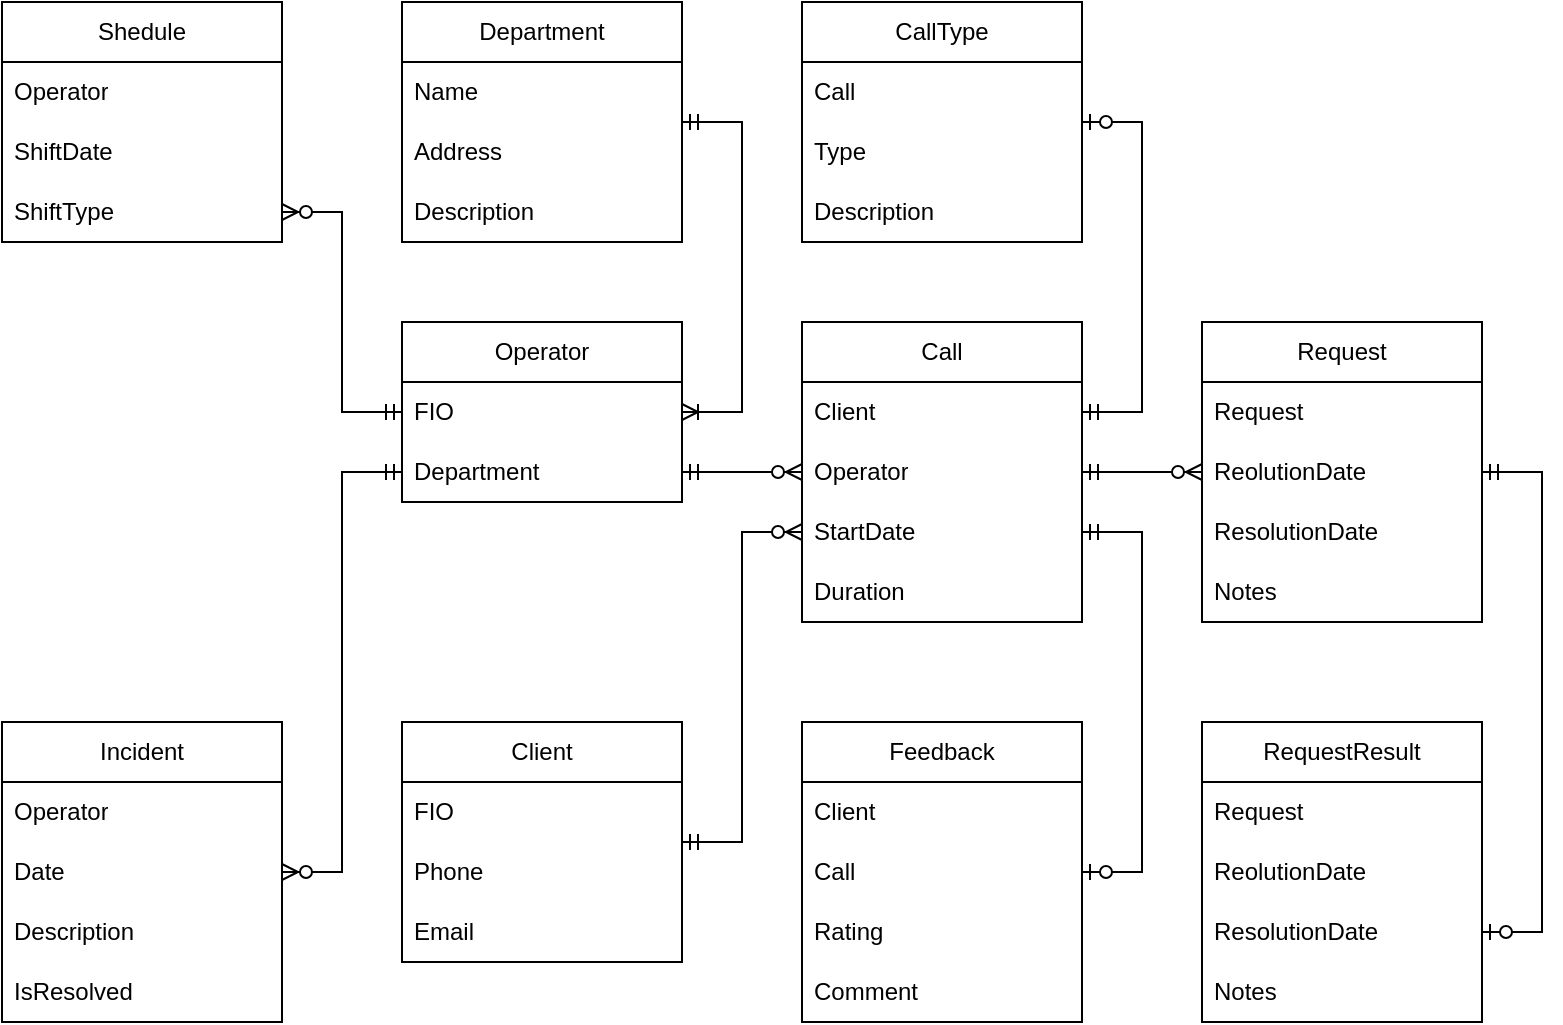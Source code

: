 <mxfile version="25.0.1">
  <diagram name="Страница — 1" id="3rqto_MG4qHBJneACggg">
    <mxGraphModel dx="2074" dy="321" grid="0" gridSize="10" guides="1" tooltips="1" connect="1" arrows="1" fold="1" page="0" pageScale="1" pageWidth="827" pageHeight="1169" math="0" shadow="0">
      <root>
        <mxCell id="0" />
        <mxCell id="1" parent="0" />
        <mxCell id="Hs36GyUGA4F-1gY2aN3R-1" value="Shedule" style="swimlane;fontStyle=0;childLayout=stackLayout;horizontal=1;startSize=30;horizontalStack=0;resizeParent=1;resizeParentMax=0;resizeLast=0;collapsible=1;marginBottom=0;whiteSpace=wrap;html=1;" vertex="1" parent="1">
          <mxGeometry x="-154" y="421" width="140" height="120" as="geometry" />
        </mxCell>
        <mxCell id="Hs36GyUGA4F-1gY2aN3R-2" value="Operator" style="text;strokeColor=none;fillColor=none;align=left;verticalAlign=middle;spacingLeft=4;spacingRight=4;overflow=hidden;points=[[0,0.5],[1,0.5]];portConstraint=eastwest;rotatable=0;whiteSpace=wrap;html=1;" vertex="1" parent="Hs36GyUGA4F-1gY2aN3R-1">
          <mxGeometry y="30" width="140" height="30" as="geometry" />
        </mxCell>
        <mxCell id="Hs36GyUGA4F-1gY2aN3R-3" value="ShiftDate" style="text;strokeColor=none;fillColor=none;align=left;verticalAlign=middle;spacingLeft=4;spacingRight=4;overflow=hidden;points=[[0,0.5],[1,0.5]];portConstraint=eastwest;rotatable=0;whiteSpace=wrap;html=1;" vertex="1" parent="Hs36GyUGA4F-1gY2aN3R-1">
          <mxGeometry y="60" width="140" height="30" as="geometry" />
        </mxCell>
        <mxCell id="Hs36GyUGA4F-1gY2aN3R-4" value="ShiftType" style="text;strokeColor=none;fillColor=none;align=left;verticalAlign=middle;spacingLeft=4;spacingRight=4;overflow=hidden;points=[[0,0.5],[1,0.5]];portConstraint=eastwest;rotatable=0;whiteSpace=wrap;html=1;" vertex="1" parent="Hs36GyUGA4F-1gY2aN3R-1">
          <mxGeometry y="90" width="140" height="30" as="geometry" />
        </mxCell>
        <mxCell id="Hs36GyUGA4F-1gY2aN3R-5" value="Incident" style="swimlane;fontStyle=0;childLayout=stackLayout;horizontal=1;startSize=30;horizontalStack=0;resizeParent=1;resizeParentMax=0;resizeLast=0;collapsible=1;marginBottom=0;whiteSpace=wrap;html=1;" vertex="1" parent="1">
          <mxGeometry x="-154" y="781" width="140" height="150" as="geometry" />
        </mxCell>
        <mxCell id="Hs36GyUGA4F-1gY2aN3R-6" value="Operator" style="text;strokeColor=none;fillColor=none;align=left;verticalAlign=middle;spacingLeft=4;spacingRight=4;overflow=hidden;points=[[0,0.5],[1,0.5]];portConstraint=eastwest;rotatable=0;whiteSpace=wrap;html=1;" vertex="1" parent="Hs36GyUGA4F-1gY2aN3R-5">
          <mxGeometry y="30" width="140" height="30" as="geometry" />
        </mxCell>
        <mxCell id="Hs36GyUGA4F-1gY2aN3R-7" value="Date" style="text;strokeColor=none;fillColor=none;align=left;verticalAlign=middle;spacingLeft=4;spacingRight=4;overflow=hidden;points=[[0,0.5],[1,0.5]];portConstraint=eastwest;rotatable=0;whiteSpace=wrap;html=1;" vertex="1" parent="Hs36GyUGA4F-1gY2aN3R-5">
          <mxGeometry y="60" width="140" height="30" as="geometry" />
        </mxCell>
        <mxCell id="Hs36GyUGA4F-1gY2aN3R-8" value="Description" style="text;strokeColor=none;fillColor=none;align=left;verticalAlign=middle;spacingLeft=4;spacingRight=4;overflow=hidden;points=[[0,0.5],[1,0.5]];portConstraint=eastwest;rotatable=0;whiteSpace=wrap;html=1;" vertex="1" parent="Hs36GyUGA4F-1gY2aN3R-5">
          <mxGeometry y="90" width="140" height="30" as="geometry" />
        </mxCell>
        <mxCell id="Hs36GyUGA4F-1gY2aN3R-9" value="IsResolved" style="text;strokeColor=none;fillColor=none;align=left;verticalAlign=middle;spacingLeft=4;spacingRight=4;overflow=hidden;points=[[0,0.5],[1,0.5]];portConstraint=eastwest;rotatable=0;whiteSpace=wrap;html=1;" vertex="1" parent="Hs36GyUGA4F-1gY2aN3R-5">
          <mxGeometry y="120" width="140" height="30" as="geometry" />
        </mxCell>
        <mxCell id="Hs36GyUGA4F-1gY2aN3R-10" value="Department" style="swimlane;fontStyle=0;childLayout=stackLayout;horizontal=1;startSize=30;horizontalStack=0;resizeParent=1;resizeParentMax=0;resizeLast=0;collapsible=1;marginBottom=0;whiteSpace=wrap;html=1;" vertex="1" parent="1">
          <mxGeometry x="46" y="421" width="140" height="120" as="geometry" />
        </mxCell>
        <mxCell id="Hs36GyUGA4F-1gY2aN3R-11" value="Name" style="text;strokeColor=none;fillColor=none;align=left;verticalAlign=middle;spacingLeft=4;spacingRight=4;overflow=hidden;points=[[0,0.5],[1,0.5]];portConstraint=eastwest;rotatable=0;whiteSpace=wrap;html=1;" vertex="1" parent="Hs36GyUGA4F-1gY2aN3R-10">
          <mxGeometry y="30" width="140" height="30" as="geometry" />
        </mxCell>
        <mxCell id="Hs36GyUGA4F-1gY2aN3R-12" value="Address" style="text;strokeColor=none;fillColor=none;align=left;verticalAlign=middle;spacingLeft=4;spacingRight=4;overflow=hidden;points=[[0,0.5],[1,0.5]];portConstraint=eastwest;rotatable=0;whiteSpace=wrap;html=1;" vertex="1" parent="Hs36GyUGA4F-1gY2aN3R-10">
          <mxGeometry y="60" width="140" height="30" as="geometry" />
        </mxCell>
        <mxCell id="Hs36GyUGA4F-1gY2aN3R-13" value="Description" style="text;strokeColor=none;fillColor=none;align=left;verticalAlign=middle;spacingLeft=4;spacingRight=4;overflow=hidden;points=[[0,0.5],[1,0.5]];portConstraint=eastwest;rotatable=0;whiteSpace=wrap;html=1;" vertex="1" parent="Hs36GyUGA4F-1gY2aN3R-10">
          <mxGeometry y="90" width="140" height="30" as="geometry" />
        </mxCell>
        <mxCell id="Hs36GyUGA4F-1gY2aN3R-14" value="Operator" style="swimlane;fontStyle=0;childLayout=stackLayout;horizontal=1;startSize=30;horizontalStack=0;resizeParent=1;resizeParentMax=0;resizeLast=0;collapsible=1;marginBottom=0;whiteSpace=wrap;html=1;" vertex="1" parent="1">
          <mxGeometry x="46" y="581" width="140" height="90" as="geometry" />
        </mxCell>
        <mxCell id="Hs36GyUGA4F-1gY2aN3R-15" value="FIO" style="text;strokeColor=none;fillColor=none;align=left;verticalAlign=middle;spacingLeft=4;spacingRight=4;overflow=hidden;points=[[0,0.5],[1,0.5]];portConstraint=eastwest;rotatable=0;whiteSpace=wrap;html=1;" vertex="1" parent="Hs36GyUGA4F-1gY2aN3R-14">
          <mxGeometry y="30" width="140" height="30" as="geometry" />
        </mxCell>
        <mxCell id="Hs36GyUGA4F-1gY2aN3R-16" value="Department" style="text;strokeColor=none;fillColor=none;align=left;verticalAlign=middle;spacingLeft=4;spacingRight=4;overflow=hidden;points=[[0,0.5],[1,0.5]];portConstraint=eastwest;rotatable=0;whiteSpace=wrap;html=1;" vertex="1" parent="Hs36GyUGA4F-1gY2aN3R-14">
          <mxGeometry y="60" width="140" height="30" as="geometry" />
        </mxCell>
        <mxCell id="Hs36GyUGA4F-1gY2aN3R-17" value="Call" style="swimlane;fontStyle=0;childLayout=stackLayout;horizontal=1;startSize=30;horizontalStack=0;resizeParent=1;resizeParentMax=0;resizeLast=0;collapsible=1;marginBottom=0;whiteSpace=wrap;html=1;" vertex="1" parent="1">
          <mxGeometry x="246" y="581" width="140" height="150" as="geometry" />
        </mxCell>
        <mxCell id="Hs36GyUGA4F-1gY2aN3R-18" value="Client" style="text;strokeColor=none;fillColor=none;align=left;verticalAlign=middle;spacingLeft=4;spacingRight=4;overflow=hidden;points=[[0,0.5],[1,0.5]];portConstraint=eastwest;rotatable=0;whiteSpace=wrap;html=1;" vertex="1" parent="Hs36GyUGA4F-1gY2aN3R-17">
          <mxGeometry y="30" width="140" height="30" as="geometry" />
        </mxCell>
        <mxCell id="Hs36GyUGA4F-1gY2aN3R-19" value="Operator" style="text;strokeColor=none;fillColor=none;align=left;verticalAlign=middle;spacingLeft=4;spacingRight=4;overflow=hidden;points=[[0,0.5],[1,0.5]];portConstraint=eastwest;rotatable=0;whiteSpace=wrap;html=1;" vertex="1" parent="Hs36GyUGA4F-1gY2aN3R-17">
          <mxGeometry y="60" width="140" height="30" as="geometry" />
        </mxCell>
        <mxCell id="Hs36GyUGA4F-1gY2aN3R-20" value="StartDate" style="text;strokeColor=none;fillColor=none;align=left;verticalAlign=middle;spacingLeft=4;spacingRight=4;overflow=hidden;points=[[0,0.5],[1,0.5]];portConstraint=eastwest;rotatable=0;whiteSpace=wrap;html=1;" vertex="1" parent="Hs36GyUGA4F-1gY2aN3R-17">
          <mxGeometry y="90" width="140" height="30" as="geometry" />
        </mxCell>
        <mxCell id="Hs36GyUGA4F-1gY2aN3R-21" value="Duration" style="text;strokeColor=none;fillColor=none;align=left;verticalAlign=middle;spacingLeft=4;spacingRight=4;overflow=hidden;points=[[0,0.5],[1,0.5]];portConstraint=eastwest;rotatable=0;whiteSpace=wrap;html=1;" vertex="1" parent="Hs36GyUGA4F-1gY2aN3R-17">
          <mxGeometry y="120" width="140" height="30" as="geometry" />
        </mxCell>
        <mxCell id="Hs36GyUGA4F-1gY2aN3R-22" value="CallType" style="swimlane;fontStyle=0;childLayout=stackLayout;horizontal=1;startSize=30;horizontalStack=0;resizeParent=1;resizeParentMax=0;resizeLast=0;collapsible=1;marginBottom=0;whiteSpace=wrap;html=1;" vertex="1" parent="1">
          <mxGeometry x="246" y="421" width="140" height="120" as="geometry" />
        </mxCell>
        <mxCell id="Hs36GyUGA4F-1gY2aN3R-23" value="Call" style="text;strokeColor=none;fillColor=none;align=left;verticalAlign=middle;spacingLeft=4;spacingRight=4;overflow=hidden;points=[[0,0.5],[1,0.5]];portConstraint=eastwest;rotatable=0;whiteSpace=wrap;html=1;" vertex="1" parent="Hs36GyUGA4F-1gY2aN3R-22">
          <mxGeometry y="30" width="140" height="30" as="geometry" />
        </mxCell>
        <mxCell id="Hs36GyUGA4F-1gY2aN3R-24" value="Type" style="text;strokeColor=none;fillColor=none;align=left;verticalAlign=middle;spacingLeft=4;spacingRight=4;overflow=hidden;points=[[0,0.5],[1,0.5]];portConstraint=eastwest;rotatable=0;whiteSpace=wrap;html=1;" vertex="1" parent="Hs36GyUGA4F-1gY2aN3R-22">
          <mxGeometry y="60" width="140" height="30" as="geometry" />
        </mxCell>
        <mxCell id="Hs36GyUGA4F-1gY2aN3R-25" value="Description" style="text;strokeColor=none;fillColor=none;align=left;verticalAlign=middle;spacingLeft=4;spacingRight=4;overflow=hidden;points=[[0,0.5],[1,0.5]];portConstraint=eastwest;rotatable=0;whiteSpace=wrap;html=1;" vertex="1" parent="Hs36GyUGA4F-1gY2aN3R-22">
          <mxGeometry y="90" width="140" height="30" as="geometry" />
        </mxCell>
        <mxCell id="Hs36GyUGA4F-1gY2aN3R-26" value="Client" style="swimlane;fontStyle=0;childLayout=stackLayout;horizontal=1;startSize=30;horizontalStack=0;resizeParent=1;resizeParentMax=0;resizeLast=0;collapsible=1;marginBottom=0;whiteSpace=wrap;html=1;" vertex="1" parent="1">
          <mxGeometry x="46" y="781" width="140" height="120" as="geometry" />
        </mxCell>
        <mxCell id="Hs36GyUGA4F-1gY2aN3R-27" value="FIO" style="text;strokeColor=none;fillColor=none;align=left;verticalAlign=middle;spacingLeft=4;spacingRight=4;overflow=hidden;points=[[0,0.5],[1,0.5]];portConstraint=eastwest;rotatable=0;whiteSpace=wrap;html=1;" vertex="1" parent="Hs36GyUGA4F-1gY2aN3R-26">
          <mxGeometry y="30" width="140" height="30" as="geometry" />
        </mxCell>
        <mxCell id="Hs36GyUGA4F-1gY2aN3R-28" value="Phone" style="text;strokeColor=none;fillColor=none;align=left;verticalAlign=middle;spacingLeft=4;spacingRight=4;overflow=hidden;points=[[0,0.5],[1,0.5]];portConstraint=eastwest;rotatable=0;whiteSpace=wrap;html=1;" vertex="1" parent="Hs36GyUGA4F-1gY2aN3R-26">
          <mxGeometry y="60" width="140" height="30" as="geometry" />
        </mxCell>
        <mxCell id="Hs36GyUGA4F-1gY2aN3R-29" value="Email" style="text;strokeColor=none;fillColor=none;align=left;verticalAlign=middle;spacingLeft=4;spacingRight=4;overflow=hidden;points=[[0,0.5],[1,0.5]];portConstraint=eastwest;rotatable=0;whiteSpace=wrap;html=1;" vertex="1" parent="Hs36GyUGA4F-1gY2aN3R-26">
          <mxGeometry y="90" width="140" height="30" as="geometry" />
        </mxCell>
        <mxCell id="Hs36GyUGA4F-1gY2aN3R-30" value="Feedback" style="swimlane;fontStyle=0;childLayout=stackLayout;horizontal=1;startSize=30;horizontalStack=0;resizeParent=1;resizeParentMax=0;resizeLast=0;collapsible=1;marginBottom=0;whiteSpace=wrap;html=1;" vertex="1" parent="1">
          <mxGeometry x="246" y="781" width="140" height="150" as="geometry" />
        </mxCell>
        <mxCell id="Hs36GyUGA4F-1gY2aN3R-31" value="Client" style="text;strokeColor=none;fillColor=none;align=left;verticalAlign=middle;spacingLeft=4;spacingRight=4;overflow=hidden;points=[[0,0.5],[1,0.5]];portConstraint=eastwest;rotatable=0;whiteSpace=wrap;html=1;" vertex="1" parent="Hs36GyUGA4F-1gY2aN3R-30">
          <mxGeometry y="30" width="140" height="30" as="geometry" />
        </mxCell>
        <mxCell id="Hs36GyUGA4F-1gY2aN3R-32" value="Call" style="text;strokeColor=none;fillColor=none;align=left;verticalAlign=middle;spacingLeft=4;spacingRight=4;overflow=hidden;points=[[0,0.5],[1,0.5]];portConstraint=eastwest;rotatable=0;whiteSpace=wrap;html=1;" vertex="1" parent="Hs36GyUGA4F-1gY2aN3R-30">
          <mxGeometry y="60" width="140" height="30" as="geometry" />
        </mxCell>
        <mxCell id="Hs36GyUGA4F-1gY2aN3R-33" value="Rating" style="text;strokeColor=none;fillColor=none;align=left;verticalAlign=middle;spacingLeft=4;spacingRight=4;overflow=hidden;points=[[0,0.5],[1,0.5]];portConstraint=eastwest;rotatable=0;whiteSpace=wrap;html=1;" vertex="1" parent="Hs36GyUGA4F-1gY2aN3R-30">
          <mxGeometry y="90" width="140" height="30" as="geometry" />
        </mxCell>
        <mxCell id="Hs36GyUGA4F-1gY2aN3R-34" value="Comment" style="text;strokeColor=none;fillColor=none;align=left;verticalAlign=middle;spacingLeft=4;spacingRight=4;overflow=hidden;points=[[0,0.5],[1,0.5]];portConstraint=eastwest;rotatable=0;whiteSpace=wrap;html=1;" vertex="1" parent="Hs36GyUGA4F-1gY2aN3R-30">
          <mxGeometry y="120" width="140" height="30" as="geometry" />
        </mxCell>
        <mxCell id="Hs36GyUGA4F-1gY2aN3R-35" value="RequestResult" style="swimlane;fontStyle=0;childLayout=stackLayout;horizontal=1;startSize=30;horizontalStack=0;resizeParent=1;resizeParentMax=0;resizeLast=0;collapsible=1;marginBottom=0;whiteSpace=wrap;html=1;" vertex="1" parent="1">
          <mxGeometry x="446" y="781" width="140" height="150" as="geometry" />
        </mxCell>
        <mxCell id="Hs36GyUGA4F-1gY2aN3R-36" value="Request" style="text;strokeColor=none;fillColor=none;align=left;verticalAlign=middle;spacingLeft=4;spacingRight=4;overflow=hidden;points=[[0,0.5],[1,0.5]];portConstraint=eastwest;rotatable=0;whiteSpace=wrap;html=1;" vertex="1" parent="Hs36GyUGA4F-1gY2aN3R-35">
          <mxGeometry y="30" width="140" height="30" as="geometry" />
        </mxCell>
        <mxCell id="Hs36GyUGA4F-1gY2aN3R-37" value="ReolutionDate" style="text;strokeColor=none;fillColor=none;align=left;verticalAlign=middle;spacingLeft=4;spacingRight=4;overflow=hidden;points=[[0,0.5],[1,0.5]];portConstraint=eastwest;rotatable=0;whiteSpace=wrap;html=1;" vertex="1" parent="Hs36GyUGA4F-1gY2aN3R-35">
          <mxGeometry y="60" width="140" height="30" as="geometry" />
        </mxCell>
        <mxCell id="Hs36GyUGA4F-1gY2aN3R-38" value="ResolutionDate" style="text;strokeColor=none;fillColor=none;align=left;verticalAlign=middle;spacingLeft=4;spacingRight=4;overflow=hidden;points=[[0,0.5],[1,0.5]];portConstraint=eastwest;rotatable=0;whiteSpace=wrap;html=1;" vertex="1" parent="Hs36GyUGA4F-1gY2aN3R-35">
          <mxGeometry y="90" width="140" height="30" as="geometry" />
        </mxCell>
        <mxCell id="Hs36GyUGA4F-1gY2aN3R-39" value="Notes" style="text;strokeColor=none;fillColor=none;align=left;verticalAlign=middle;spacingLeft=4;spacingRight=4;overflow=hidden;points=[[0,0.5],[1,0.5]];portConstraint=eastwest;rotatable=0;whiteSpace=wrap;html=1;" vertex="1" parent="Hs36GyUGA4F-1gY2aN3R-35">
          <mxGeometry y="120" width="140" height="30" as="geometry" />
        </mxCell>
        <mxCell id="Hs36GyUGA4F-1gY2aN3R-40" value="Request" style="swimlane;fontStyle=0;childLayout=stackLayout;horizontal=1;startSize=30;horizontalStack=0;resizeParent=1;resizeParentMax=0;resizeLast=0;collapsible=1;marginBottom=0;whiteSpace=wrap;html=1;" vertex="1" parent="1">
          <mxGeometry x="446" y="581" width="140" height="150" as="geometry" />
        </mxCell>
        <mxCell id="Hs36GyUGA4F-1gY2aN3R-41" value="Request" style="text;strokeColor=none;fillColor=none;align=left;verticalAlign=middle;spacingLeft=4;spacingRight=4;overflow=hidden;points=[[0,0.5],[1,0.5]];portConstraint=eastwest;rotatable=0;whiteSpace=wrap;html=1;" vertex="1" parent="Hs36GyUGA4F-1gY2aN3R-40">
          <mxGeometry y="30" width="140" height="30" as="geometry" />
        </mxCell>
        <mxCell id="Hs36GyUGA4F-1gY2aN3R-42" value="ReolutionDate" style="text;strokeColor=none;fillColor=none;align=left;verticalAlign=middle;spacingLeft=4;spacingRight=4;overflow=hidden;points=[[0,0.5],[1,0.5]];portConstraint=eastwest;rotatable=0;whiteSpace=wrap;html=1;" vertex="1" parent="Hs36GyUGA4F-1gY2aN3R-40">
          <mxGeometry y="60" width="140" height="30" as="geometry" />
        </mxCell>
        <mxCell id="Hs36GyUGA4F-1gY2aN3R-43" value="ResolutionDate" style="text;strokeColor=none;fillColor=none;align=left;verticalAlign=middle;spacingLeft=4;spacingRight=4;overflow=hidden;points=[[0,0.5],[1,0.5]];portConstraint=eastwest;rotatable=0;whiteSpace=wrap;html=1;" vertex="1" parent="Hs36GyUGA4F-1gY2aN3R-40">
          <mxGeometry y="90" width="140" height="30" as="geometry" />
        </mxCell>
        <mxCell id="Hs36GyUGA4F-1gY2aN3R-44" value="Notes" style="text;strokeColor=none;fillColor=none;align=left;verticalAlign=middle;spacingLeft=4;spacingRight=4;overflow=hidden;points=[[0,0.5],[1,0.5]];portConstraint=eastwest;rotatable=0;whiteSpace=wrap;html=1;" vertex="1" parent="Hs36GyUGA4F-1gY2aN3R-40">
          <mxGeometry y="120" width="140" height="30" as="geometry" />
        </mxCell>
        <mxCell id="Hs36GyUGA4F-1gY2aN3R-45" value="" style="edgeStyle=entityRelationEdgeStyle;fontSize=12;html=1;endArrow=ERoneToMany;startArrow=ERmandOne;rounded=0;" edge="1" parent="1" source="Hs36GyUGA4F-1gY2aN3R-10" target="Hs36GyUGA4F-1gY2aN3R-14">
          <mxGeometry width="100" height="100" relative="1" as="geometry">
            <mxPoint x="26" y="601" as="sourcePoint" />
            <mxPoint x="126" y="501" as="targetPoint" />
          </mxGeometry>
        </mxCell>
        <mxCell id="Hs36GyUGA4F-1gY2aN3R-46" value="" style="edgeStyle=entityRelationEdgeStyle;fontSize=12;html=1;endArrow=ERzeroToMany;startArrow=ERmandOne;rounded=0;exitX=1;exitY=0.5;exitDx=0;exitDy=0;" edge="1" parent="1" source="Hs36GyUGA4F-1gY2aN3R-16" target="Hs36GyUGA4F-1gY2aN3R-17">
          <mxGeometry width="100" height="100" relative="1" as="geometry">
            <mxPoint x="116" y="741" as="sourcePoint" />
            <mxPoint x="216" y="641" as="targetPoint" />
          </mxGeometry>
        </mxCell>
        <mxCell id="Hs36GyUGA4F-1gY2aN3R-47" value="" style="edgeStyle=entityRelationEdgeStyle;fontSize=12;html=1;endArrow=ERzeroToMany;startArrow=ERmandOne;rounded=0;" edge="1" parent="1" source="Hs36GyUGA4F-1gY2aN3R-26" target="Hs36GyUGA4F-1gY2aN3R-20">
          <mxGeometry width="100" height="100" relative="1" as="geometry">
            <mxPoint x="196" y="666" as="sourcePoint" />
            <mxPoint x="256" y="666" as="targetPoint" />
          </mxGeometry>
        </mxCell>
        <mxCell id="Hs36GyUGA4F-1gY2aN3R-49" value="" style="edgeStyle=entityRelationEdgeStyle;fontSize=12;html=1;endArrow=ERzeroToMany;startArrow=ERmandOne;rounded=0;" edge="1" parent="1" source="Hs36GyUGA4F-1gY2aN3R-14" target="Hs36GyUGA4F-1gY2aN3R-4">
          <mxGeometry width="100" height="100" relative="1" as="geometry">
            <mxPoint x="-74" y="531" as="sourcePoint" />
            <mxPoint x="-14" y="531" as="targetPoint" />
            <Array as="points">
              <mxPoint x="36" y="601" />
            </Array>
          </mxGeometry>
        </mxCell>
        <mxCell id="Hs36GyUGA4F-1gY2aN3R-50" value="" style="edgeStyle=entityRelationEdgeStyle;fontSize=12;html=1;endArrow=ERzeroToMany;startArrow=ERmandOne;rounded=0;" edge="1" parent="1" source="Hs36GyUGA4F-1gY2aN3R-16" target="Hs36GyUGA4F-1gY2aN3R-5">
          <mxGeometry width="100" height="100" relative="1" as="geometry">
            <mxPoint x="56" y="636" as="sourcePoint" />
            <mxPoint x="-4" y="496" as="targetPoint" />
            <Array as="points">
              <mxPoint x="46" y="611" />
            </Array>
          </mxGeometry>
        </mxCell>
        <mxCell id="Hs36GyUGA4F-1gY2aN3R-51" value="" style="edgeStyle=entityRelationEdgeStyle;fontSize=12;html=1;endArrow=ERzeroToOne;startArrow=ERmandOne;rounded=0;" edge="1" parent="1" source="Hs36GyUGA4F-1gY2aN3R-20" target="Hs36GyUGA4F-1gY2aN3R-30">
          <mxGeometry width="100" height="100" relative="1" as="geometry">
            <mxPoint x="441" y="761" as="sourcePoint" />
            <mxPoint x="496" y="701" as="targetPoint" />
          </mxGeometry>
        </mxCell>
        <mxCell id="Hs36GyUGA4F-1gY2aN3R-53" value="" style="edgeStyle=entityRelationEdgeStyle;fontSize=12;html=1;endArrow=ERzeroToOne;startArrow=ERmandOne;rounded=0;" edge="1" parent="1" source="Hs36GyUGA4F-1gY2aN3R-40" target="Hs36GyUGA4F-1gY2aN3R-38">
          <mxGeometry width="100" height="100" relative="1" as="geometry">
            <mxPoint x="669" y="707" as="sourcePoint" />
            <mxPoint x="656" y="651" as="targetPoint" />
          </mxGeometry>
        </mxCell>
        <mxCell id="Hs36GyUGA4F-1gY2aN3R-54" value="" style="edgeStyle=entityRelationEdgeStyle;fontSize=12;html=1;endArrow=ERzeroToOne;startArrow=ERmandOne;rounded=0;" edge="1" parent="1" source="Hs36GyUGA4F-1gY2aN3R-18" target="Hs36GyUGA4F-1gY2aN3R-22">
          <mxGeometry width="100" height="100" relative="1" as="geometry">
            <mxPoint x="516" y="362" as="sourcePoint" />
            <mxPoint x="516" y="532" as="targetPoint" />
          </mxGeometry>
        </mxCell>
        <mxCell id="Hs36GyUGA4F-1gY2aN3R-56" value="" style="edgeStyle=entityRelationEdgeStyle;fontSize=12;html=1;endArrow=ERzeroToMany;startArrow=ERmandOne;rounded=0;" edge="1" parent="1" source="Hs36GyUGA4F-1gY2aN3R-19" target="Hs36GyUGA4F-1gY2aN3R-42">
          <mxGeometry width="100" height="100" relative="1" as="geometry">
            <mxPoint x="56" y="666" as="sourcePoint" />
            <mxPoint x="-4" y="866" as="targetPoint" />
            <Array as="points">
              <mxPoint x="56" y="621" />
            </Array>
          </mxGeometry>
        </mxCell>
      </root>
    </mxGraphModel>
  </diagram>
</mxfile>
